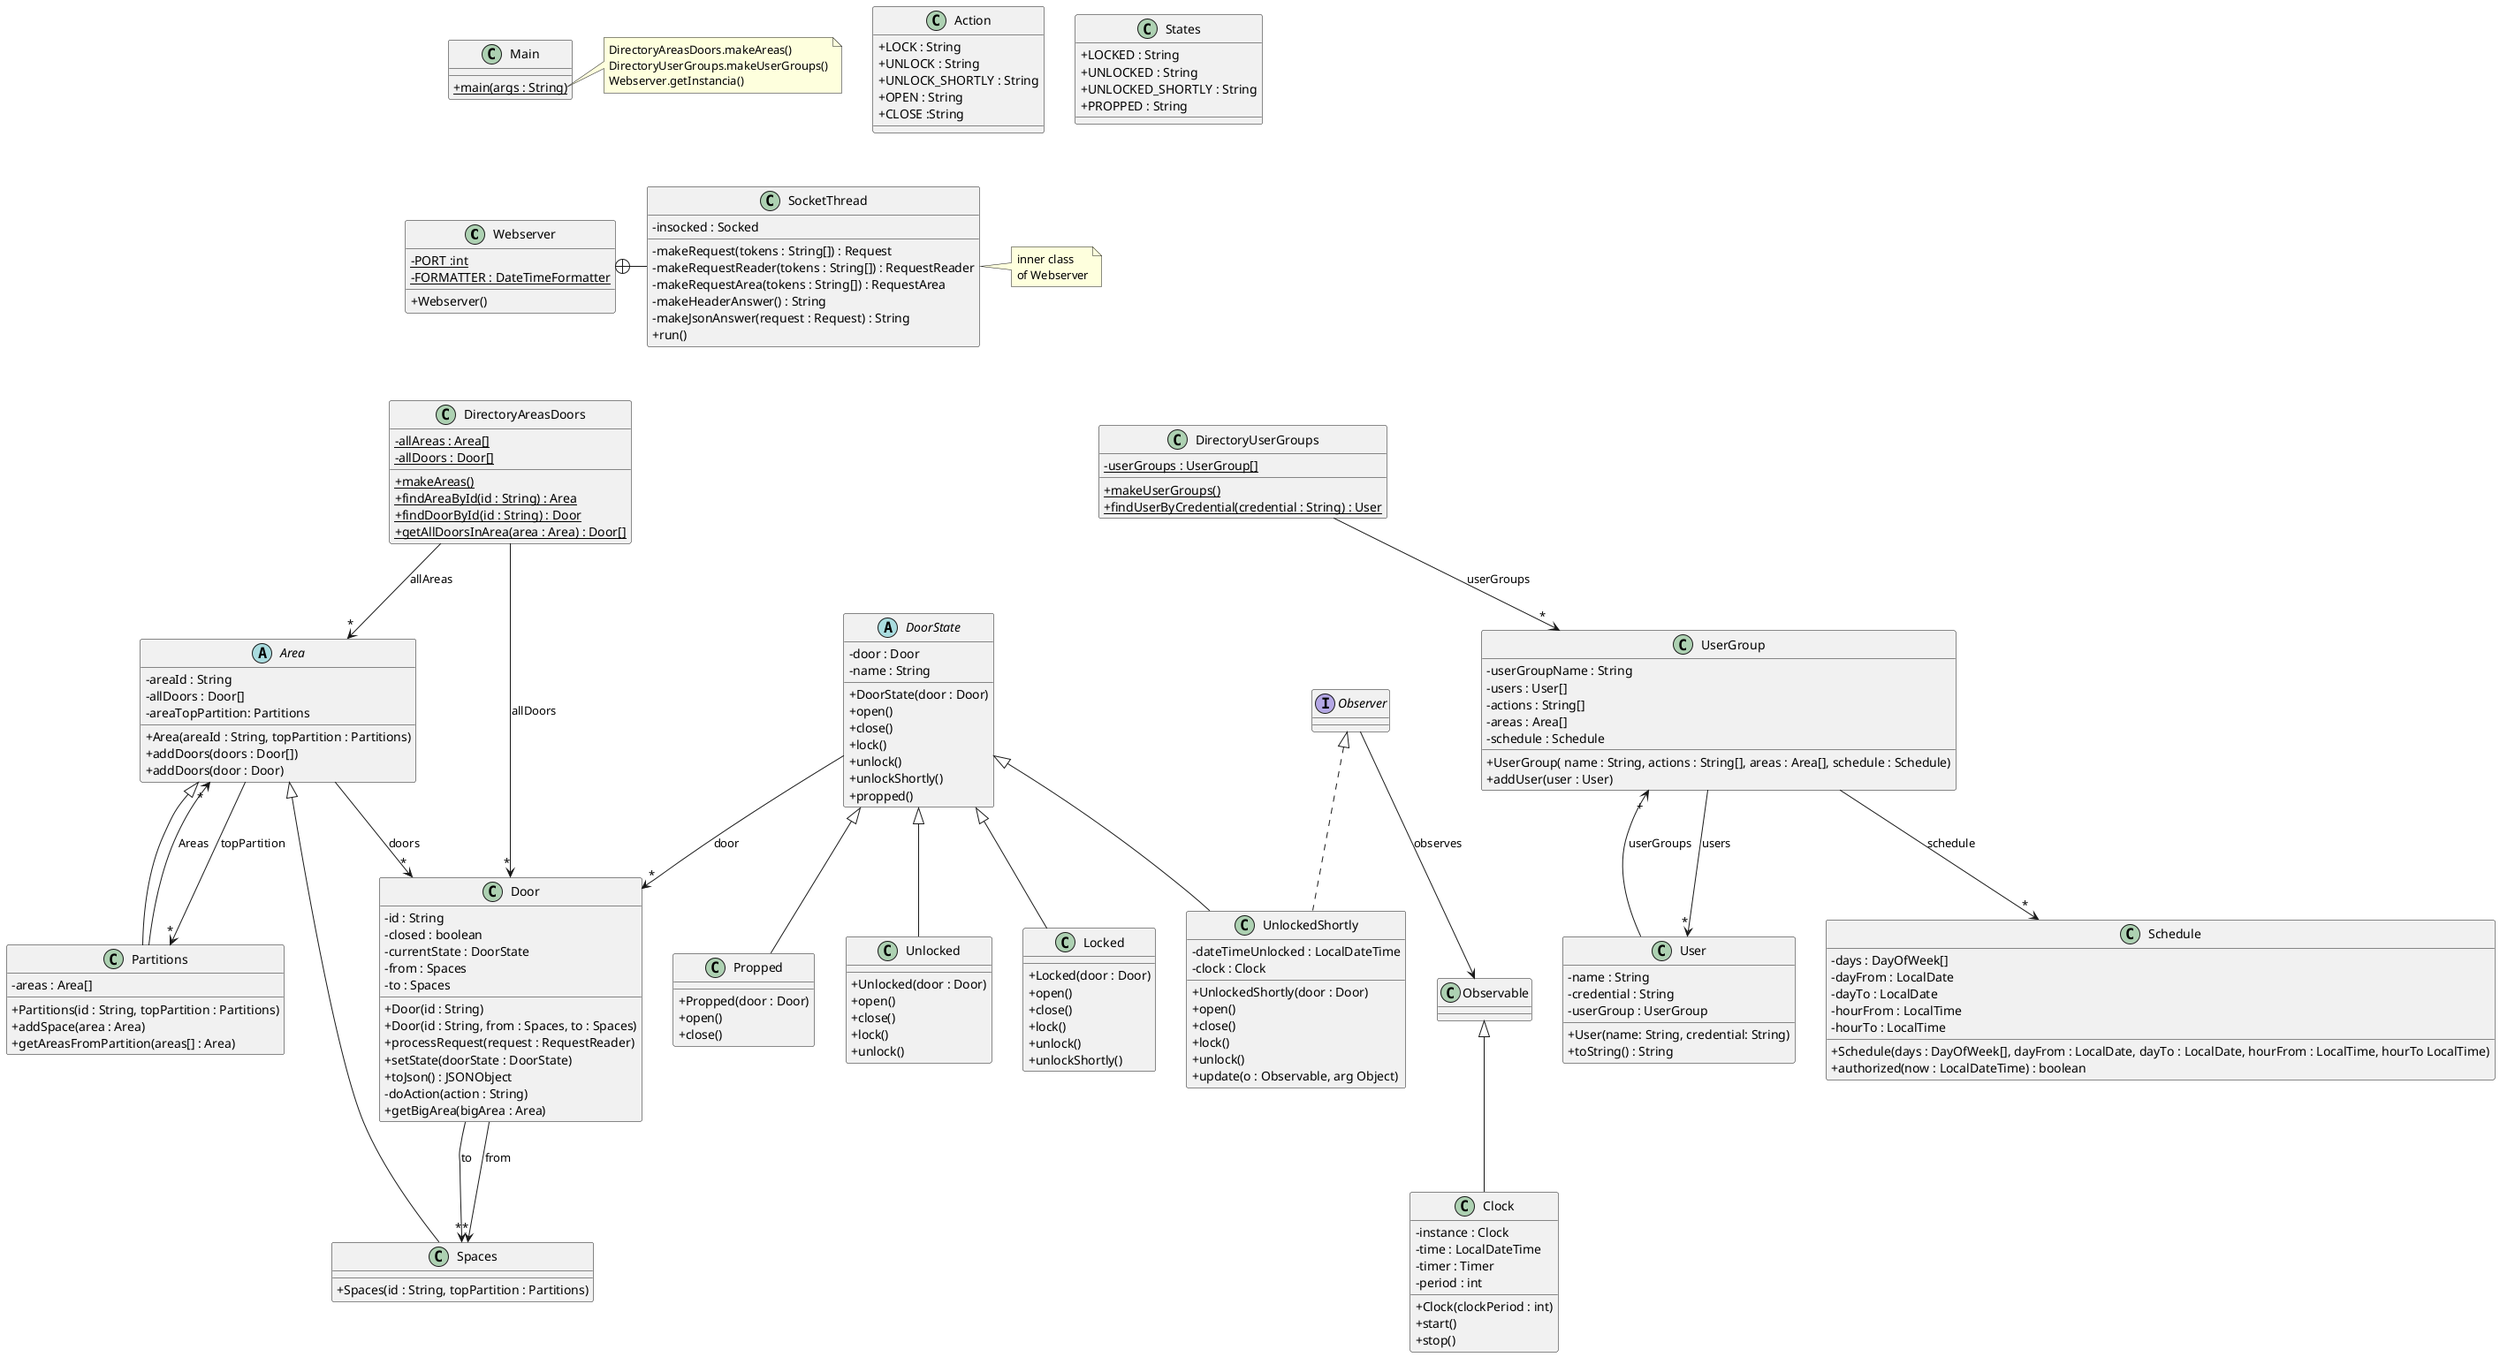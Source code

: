 @startuml
'https://plantuml.com/class-diagram
skinparam classAttributeIconSize 0

class Webserver {
- {static} PORT :int
- {static} FORMATTER : DateTimeFormatter
+ Webserver()
}

class SocketThread {
- insocked : Socked
- makeRequest(tokens : String[]) : Request
- makeRequestReader(tokens : String[]) : RequestReader
- makeRequestArea(tokens : String[]) : RequestArea
- makeHeaderAnswer() : String
- makeJsonAnswer(request : Request) : String
+ run()
}

Webserver +-right- SocketThread

note right of SocketThread
inner class
of Webserver
end note

'class DirectoryDoors {
'- {static} allDoors : Door[]
'+ {static} makeDoors()
'+ {static} findDoorById(id : String) : Door
'}



Area --> "*" Partitions : "topPartition"
DirectoryAreasDoors --> "*" Door : "allDoors"
DirectoryAreasDoors --> "*" Area : "allAreas"
DirectoryUserGroups --> "*" UserGroup : "userGroups"

class DirectoryUserGroups {
- {static} userGroups : UserGroup[]
+ {static} makeUserGroups()
+ {static} findUserByCredential(credential : String) : User
}

class Action {
+LOCK : String
+UNLOCK : String
+UNLOCK_SHORTLY : String
+OPEN : String
+CLOSE :String

}


UserGroup --> "*" User : "users"
UserGroup --> "*" Schedule : "schedule"
Partitions --> "*" Area:Areas

class Schedule{
-days : DayOfWeek[]
-dayFrom : LocalDate
-dayTo : LocalDate
-hourFrom : LocalTime
-hourTo : LocalTime
+Schedule(days : DayOfWeek[], dayFrom : LocalDate, dayTo : LocalDate, hourFrom : LocalTime, hourTo LocalTime)
+authorized(now : LocalDateTime) : boolean
}

Area --> "*" Door : "doors"
class Door {
- id : String
- closed : boolean
- currentState : DoorState
- from : Spaces
- to : Spaces
+ Door(id : String)
+ Door(id : String, from : Spaces, to : Spaces)
+ processRequest(request : RequestReader)
+ setState(doorState : DoorState)
+ toJson() : JSONObject
'+ toString() : String
'+ isClosed() :boolean
'+ setClosed(b : boolean)
'+ getStateName() : String
- doAction(action : String)
+ getBigArea(bigArea : Area)
}

class States{
+LOCKED : String
+UNLOCKED : String
+UNLOCKED_SHORTLY : String
+PROPPED : String
}

class User {
- name : String
- credential : String
- userGroup : UserGroup
+ User(name: String, credential: String)
+ toString() : String
}

User --> "+" UserGroup : "userGroups"
Door --> "*" Spaces: "to"
Door --> "*" Spaces: "from"

class UserGroup{
- userGroupName : String
- users : User[]
- actions : String[]
- areas : Area[]
- schedule : Schedule
+ UserGroup( name : String, actions : String[], areas : Area[], schedule : Schedule)
+ addUser(user : User)
}

abstract class Area {
-areaId : String
-allDoors : Door[]
-areaTopPartition: Partitions
+Area(areaId : String, topPartition : Partitions)
+addDoors(doors : Door[])
+addDoors(door : Door)
}
class Partitions extends Area{
-areas : Area[]
+Partitions(id : String, topPartition : Partitions)
+addSpace(area : Area)
+getAreasFromPartition(areas[] : Area)
}
class Spaces extends Area{
+Spaces(id : String, topPartition : Partitions)
}
class DirectoryAreasDoors {
- {static} allAreas : Area[]
- {static} allDoors : Door[]
+ {static} makeAreas()
+ {static} findAreaById(id : String) : Area
+ {static} findDoorById(id : String) : Door
+ {static} getAllDoorsInArea(area : Area) : Door[]
}
abstract class DoorState{
-door : Door
-name : String
+DoorState(door : Door)
+open()
+close()
+lock()
+unlock()
+unlockShortly()
+propped()
}
DoorState --> "*" Door : "door"
class Locked extends DoorState{
+Locked(door : Door)
+open()
+close()
+lock()
+unlock()
+unlockShortly()
}
class Unlocked extends DoorState{
+Unlocked(door : Door)
+open()
+close()
+lock()
+unlock()
}
class UnlockedShortly extends DoorState implements Observer{
-dateTimeUnlocked : LocalDateTime
-clock : Clock
+UnlockedShortly(door : Door)
+open()
+close()
+lock()
+unlock()
+update(o : Observable, arg Object)
}

Observer --> Observable : observes

class Propped extends DoorState{
+Propped(door : Door)
+open()
+close()
}

class Main {
+ {static} main(args : String)
}

class Clock extends Observable{
-instance : Clock
-time : LocalDateTime
-timer : Timer
-period : int
+Clock(clockPeriod : int)
+start()
+stop()
}

note right of Main::main
DirectoryAreasDoors.makeAreas()
DirectoryUserGroups.makeUserGroups()
Webserver.getInstancia()
end note

Main -[hidden]down- Webserver
Webserver -[hidden]down- DirectoryAreasDoors
DirectoryAreasDoors -[hidden]right- DirectoryUserGroups
@enduml
